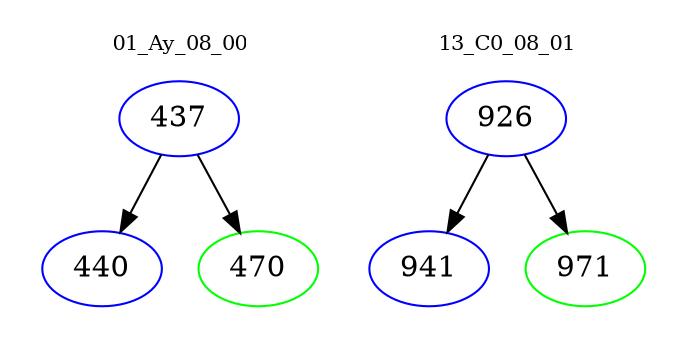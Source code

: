 digraph{
subgraph cluster_0 {
color = white
label = "01_Ay_08_00";
fontsize=10;
T0_437 [label="437", color="blue"]
T0_437 -> T0_440 [color="black"]
T0_440 [label="440", color="blue"]
T0_437 -> T0_470 [color="black"]
T0_470 [label="470", color="green"]
}
subgraph cluster_1 {
color = white
label = "13_C0_08_01";
fontsize=10;
T1_926 [label="926", color="blue"]
T1_926 -> T1_941 [color="black"]
T1_941 [label="941", color="blue"]
T1_926 -> T1_971 [color="black"]
T1_971 [label="971", color="green"]
}
}
